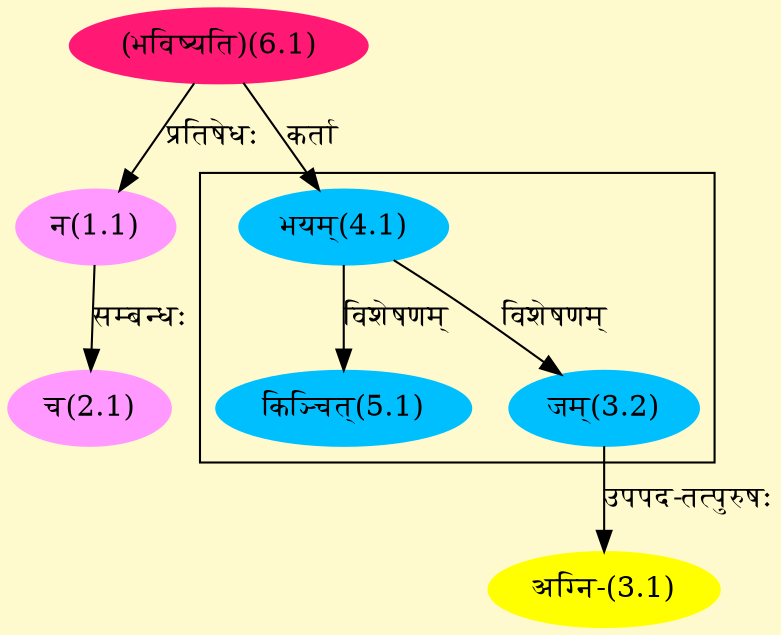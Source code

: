 digraph G{
rankdir=BT;
 compound=true;
 bgcolor="lemonchiffon1";

subgraph cluster_1{
Node3_2 [style=filled, color="#00BFFF" label = "जम्(3.2)"]
Node4_1 [style=filled, color="#00BFFF" label = "भयम्(4.1)"]
Node5_1 [style=filled, color="#00BFFF" label = "किञ्चित्(5.1)"]

}
Node1_1 [style=filled, color="#FF99FF" label = "न(1.1)"]
Node6_1 [style=filled, color="#FF1975" label = "(भविष्यति)(6.1)"]
Node2_1 [style=filled, color="#FF99FF" label = "च(2.1)"]
Node3_1 [style=filled, color="#FFFF00" label = "अग्नि-(3.1)"]
Node3_2 [style=filled, color="#00BFFF" label = "जम्(3.2)"]
Node4_1 [style=filled, color="#00BFFF" label = "भयम्(4.1)"]
/* Start of Relations section */

Node1_1 -> Node6_1 [  label="प्रतिषेधः"  dir="back" ]
Node2_1 -> Node1_1 [  label="सम्बन्धः"  dir="back" ]
Node3_1 -> Node3_2 [  label="उपपद-तत्पुरुषः"  dir="back" ]
Node3_2 -> Node4_1 [  label="विशेषणम्"  dir="back" ]
Node4_1 -> Node6_1 [  label="कर्ता"  dir="back" ]
Node5_1 -> Node4_1 [  label="विशेषणम्"  dir="back" ]
}
